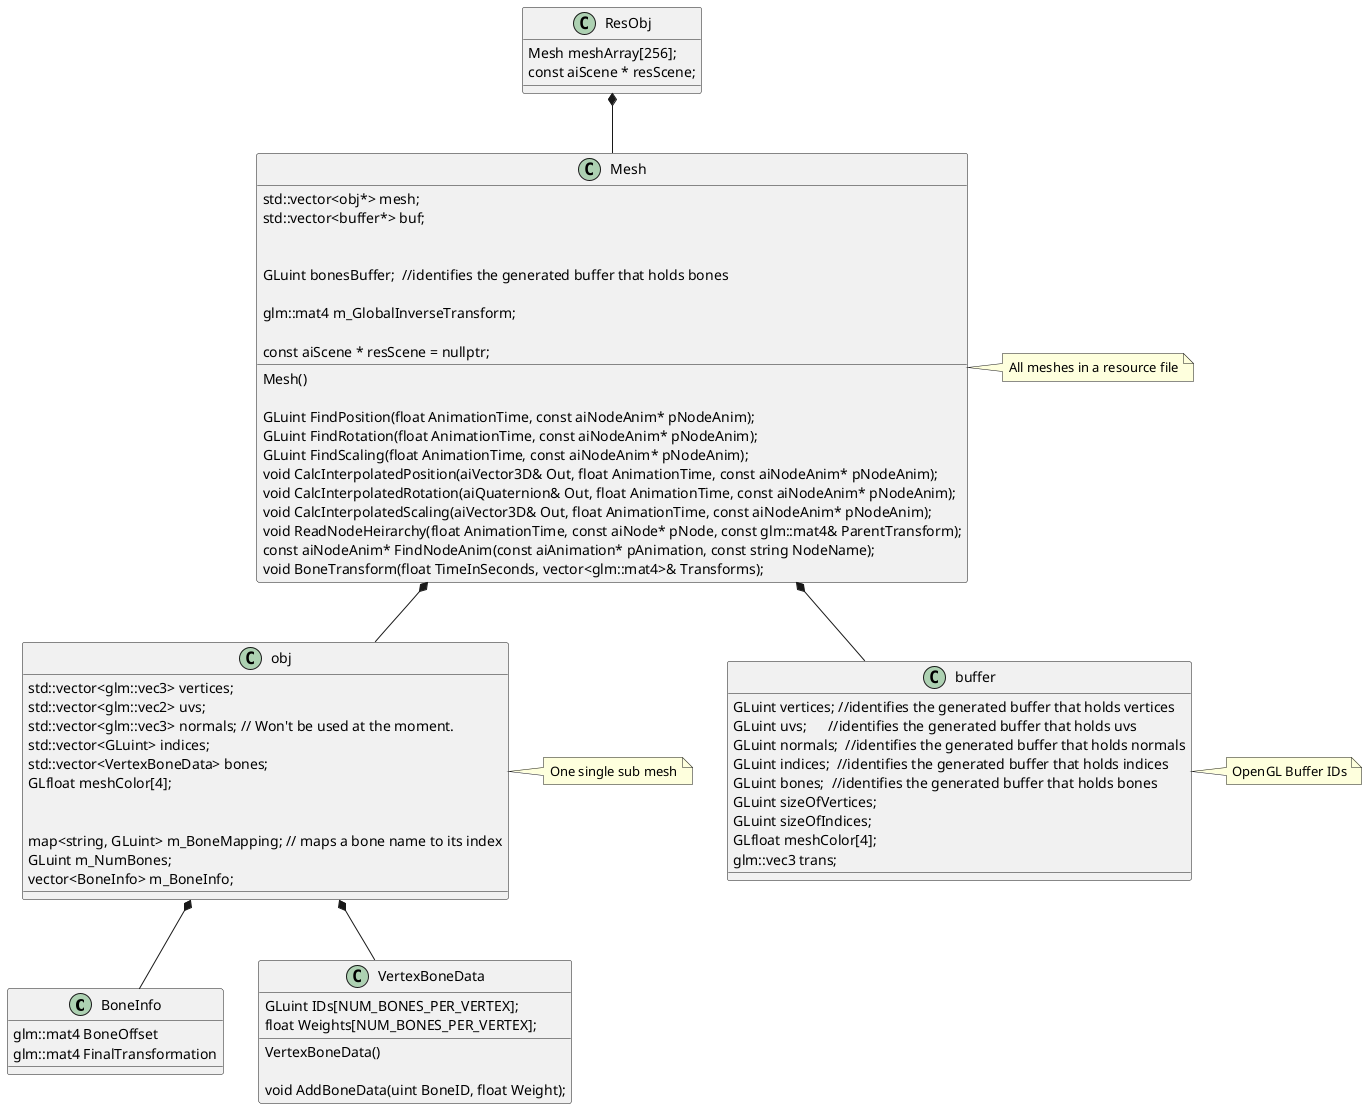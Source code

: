 @startuml

class  BoneInfo {
  glm::mat4 BoneOffset
  glm::mat4 FinalTransformation
  }


class VertexBoneData {
  GLuint IDs[NUM_BONES_PER_VERTEX];
  float Weights[NUM_BONES_PER_VERTEX];

  VertexBoneData()

  void AddBoneData(uint BoneID, float Weight);
}

class obj {
	std::vector<glm::vec3> vertices;
	std::vector<glm::vec2> uvs;
	std::vector<glm::vec3> normals; // Won't be used at the moment.
  std::vector<GLuint> indices;
  std::vector<VertexBoneData> bones;
	GLfloat meshColor[4];


  map<string, GLuint> m_BoneMapping; // maps a bone name to its index
  GLuint m_NumBones;
  vector<BoneInfo> m_BoneInfo;
}

note right of obj 
  One single sub mesh
end note

class buffer {
  GLuint vertices; //identifies the generated buffer that holds vertices
  GLuint uvs;      //identifies the generated buffer that holds uvs
  GLuint normals;  //identifies the generated buffer that holds normals
  GLuint indices;  //identifies the generated buffer that holds indices
  GLuint bones;  //identifies the generated buffer that holds bones
  GLuint sizeOfVertices;
  GLuint sizeOfIndices;
  GLfloat meshColor[4];
  glm::vec3 trans;
  }

note right of buffer
  OpenGL Buffer IDs
end note

class Mesh {
  std::vector<obj*> mesh;
  std::vector<buffer*> buf;


  GLuint bonesBuffer;  //identifies the generated buffer that holds bones

  glm::mat4 m_GlobalInverseTransform;

  const aiScene * resScene = nullptr;

  Mesh()

  GLuint FindPosition(float AnimationTime, const aiNodeAnim* pNodeAnim);
  GLuint FindRotation(float AnimationTime, const aiNodeAnim* pNodeAnim);
  GLuint FindScaling(float AnimationTime, const aiNodeAnim* pNodeAnim);
  void CalcInterpolatedPosition(aiVector3D& Out, float AnimationTime, const aiNodeAnim* pNodeAnim);
  void CalcInterpolatedRotation(aiQuaternion& Out, float AnimationTime, const aiNodeAnim* pNodeAnim);
  void CalcInterpolatedScaling(aiVector3D& Out, float AnimationTime, const aiNodeAnim* pNodeAnim);
  void ReadNodeHeirarchy(float AnimationTime, const aiNode* pNode, const glm::mat4& ParentTransform);
  const aiNodeAnim* FindNodeAnim(const aiAnimation* pAnimation, const string NodeName);
  void BoneTransform(float TimeInSeconds, vector<glm::mat4>& Transforms);
}

note right of Mesh
 All meshes in a resource file
end note

class ResObj {
  Mesh meshArray[256];
  const aiScene * resScene;
}


obj *-- BoneInfo 
obj *-- VertexBoneData 
Mesh *-- obj
Mesh *-- buffer 
ResObj *-- Mesh
@enduml
